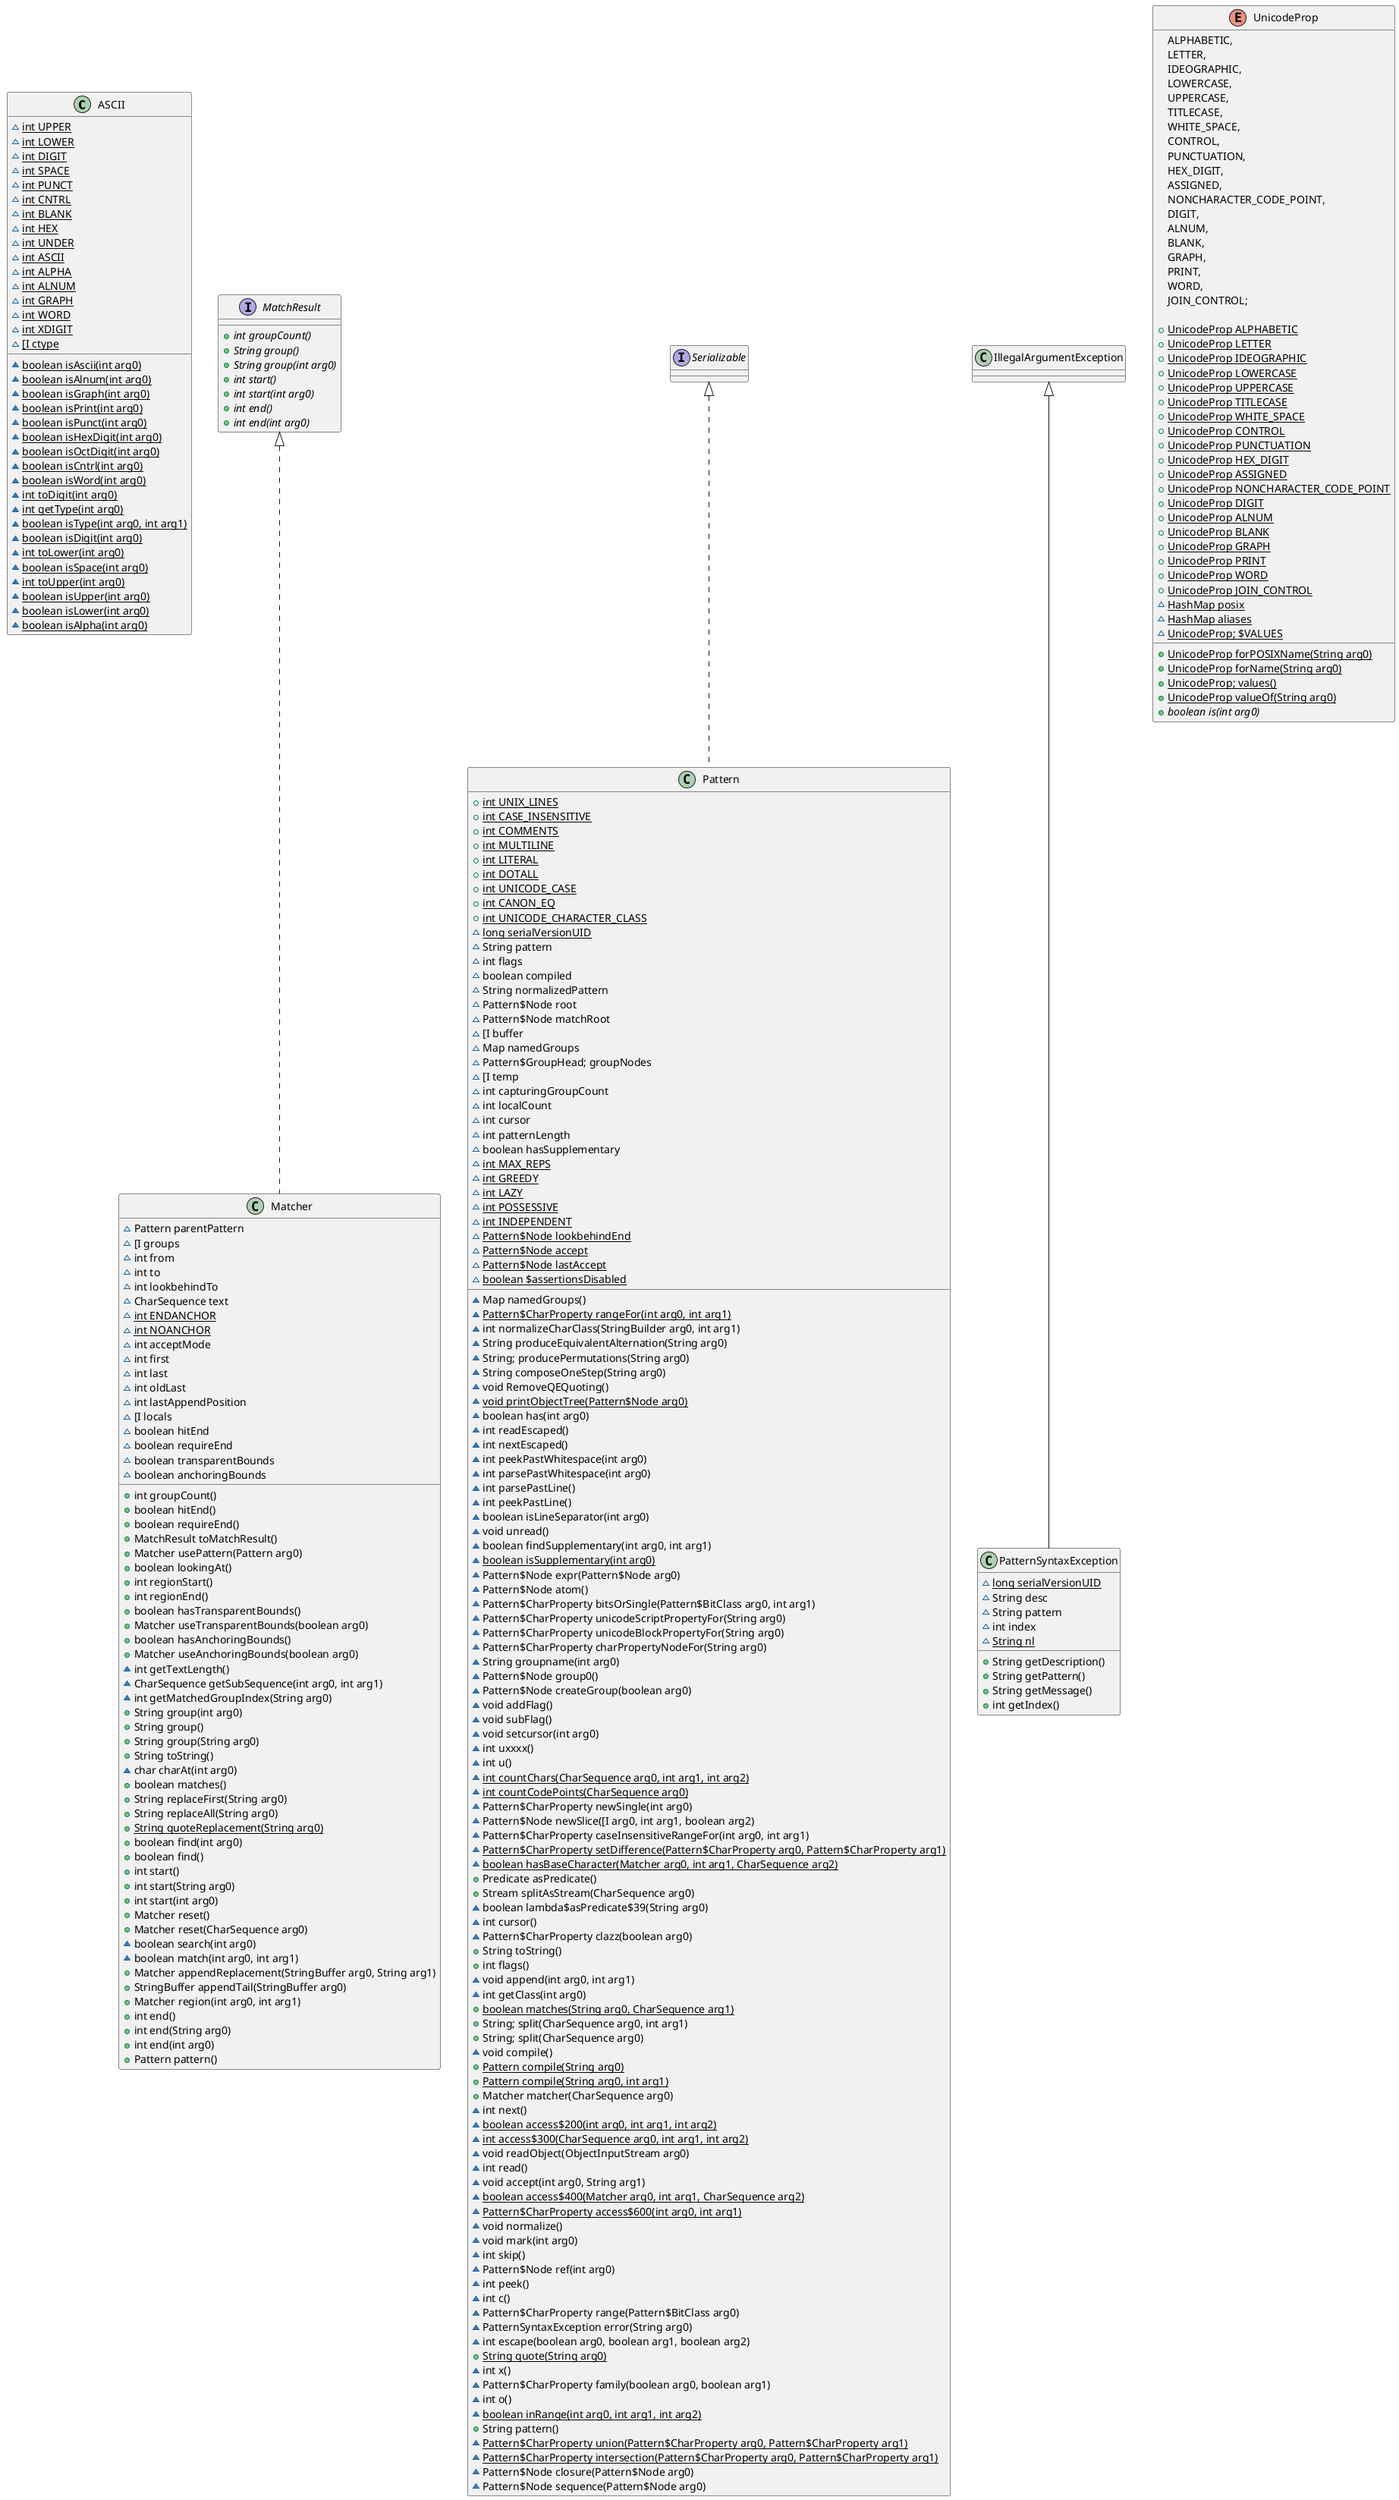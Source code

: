 @startuml
class ASCII { 
    ~ {static} int UPPER
    ~ {static} int LOWER
    ~ {static} int DIGIT
    ~ {static} int SPACE
    ~ {static} int PUNCT
    ~ {static} int CNTRL
    ~ {static} int BLANK
    ~ {static} int HEX
    ~ {static} int UNDER
    ~ {static} int ASCII
    ~ {static} int ALPHA
    ~ {static} int ALNUM
    ~ {static} int GRAPH
    ~ {static} int WORD
    ~ {static} int XDIGIT
    ~ {static} [I ctype

    ~ {static} boolean isAscii(int arg0) 
    ~ {static} boolean isAlnum(int arg0) 
    ~ {static} boolean isGraph(int arg0) 
    ~ {static} boolean isPrint(int arg0) 
    ~ {static} boolean isPunct(int arg0) 
    ~ {static} boolean isHexDigit(int arg0) 
    ~ {static} boolean isOctDigit(int arg0) 
    ~ {static} boolean isCntrl(int arg0) 
    ~ {static} boolean isWord(int arg0) 
    ~ {static} int toDigit(int arg0) 
    ~ {static} int getType(int arg0) 
    ~ {static} boolean isType(int arg0, int arg1) 
    ~ {static} boolean isDigit(int arg0) 
    ~ {static} int toLower(int arg0) 
    ~ {static} boolean isSpace(int arg0) 
    ~ {static} int toUpper(int arg0) 
    ~ {static} boolean isUpper(int arg0) 
    ~ {static} boolean isLower(int arg0) 
    ~ {static} boolean isAlpha(int arg0) 
} 

interface MatchResult { 
    + {abstract} int groupCount() 
    + {abstract} String group() 
    + {abstract} String group(int arg0) 
    + {abstract} int start() 
    + {abstract} int start(int arg0) 
    + {abstract} int end() 
    + {abstract} int end(int arg0) 
} 

class Matcher implements MatchResult { 
    ~ Pattern parentPattern
    ~ [I groups
    ~ int from
    ~ int to
    ~ int lookbehindTo
    ~ CharSequence text
    ~ {static} int ENDANCHOR
    ~ {static} int NOANCHOR
    ~ int acceptMode
    ~ int first
    ~ int last
    ~ int oldLast
    ~ int lastAppendPosition
    ~ [I locals
    ~ boolean hitEnd
    ~ boolean requireEnd
    ~ boolean transparentBounds
    ~ boolean anchoringBounds

    + int groupCount() 
    + boolean hitEnd() 
    + boolean requireEnd() 
    + MatchResult toMatchResult() 
    + Matcher usePattern(Pattern arg0) 
    + boolean lookingAt() 
    + int regionStart() 
    + int regionEnd() 
    + boolean hasTransparentBounds() 
    + Matcher useTransparentBounds(boolean arg0) 
    + boolean hasAnchoringBounds() 
    + Matcher useAnchoringBounds(boolean arg0) 
    ~ int getTextLength() 
    ~ CharSequence getSubSequence(int arg0, int arg1) 
    ~ int getMatchedGroupIndex(String arg0) 
    + String group(int arg0) 
    + String group() 
    + String group(String arg0) 
    + String toString() 
    ~ char charAt(int arg0) 
    + boolean matches() 
    + String replaceFirst(String arg0) 
    + String replaceAll(String arg0) 
    + {static} String quoteReplacement(String arg0) 
    + boolean find(int arg0) 
    + boolean find() 
    + int start() 
    + int start(String arg0) 
    + int start(int arg0) 
    + Matcher reset() 
    + Matcher reset(CharSequence arg0) 
    ~ boolean search(int arg0) 
    ~ boolean match(int arg0, int arg1) 
    + Matcher appendReplacement(StringBuffer arg0, String arg1) 
    + StringBuffer appendTail(StringBuffer arg0) 
    + Matcher region(int arg0, int arg1) 
    + int end() 
    + int end(String arg0) 
    + int end(int arg0) 
    + Pattern pattern() 
} 

class Pattern implements Serializable { 
    + {static} int UNIX_LINES
    + {static} int CASE_INSENSITIVE
    + {static} int COMMENTS
    + {static} int MULTILINE
    + {static} int LITERAL
    + {static} int DOTALL
    + {static} int UNICODE_CASE
    + {static} int CANON_EQ
    + {static} int UNICODE_CHARACTER_CLASS
    ~ {static} long serialVersionUID
    ~ String pattern
    ~ int flags
    ~ boolean compiled
    ~ String normalizedPattern
    ~ Pattern$Node root
    ~ Pattern$Node matchRoot
    ~ [I buffer
    ~ Map namedGroups
    ~ Pattern$GroupHead; groupNodes
    ~ [I temp
    ~ int capturingGroupCount
    ~ int localCount
    ~ int cursor
    ~ int patternLength
    ~ boolean hasSupplementary
    ~ {static} int MAX_REPS
    ~ {static} int GREEDY
    ~ {static} int LAZY
    ~ {static} int POSSESSIVE
    ~ {static} int INDEPENDENT
    ~ {static} Pattern$Node lookbehindEnd
    ~ {static} Pattern$Node accept
    ~ {static} Pattern$Node lastAccept
    ~ {static} boolean $assertionsDisabled

    ~ Map namedGroups() 
    ~ {static} Pattern$CharProperty rangeFor(int arg0, int arg1) 
    ~ int normalizeCharClass(StringBuilder arg0, int arg1) 
    ~ String produceEquivalentAlternation(String arg0) 
    ~ String; producePermutations(String arg0) 
    ~ String composeOneStep(String arg0) 
    ~ void RemoveQEQuoting() 
    ~ {static} void printObjectTree(Pattern$Node arg0) 
    ~ boolean has(int arg0) 
    ~ int readEscaped() 
    ~ int nextEscaped() 
    ~ int peekPastWhitespace(int arg0) 
    ~ int parsePastWhitespace(int arg0) 
    ~ int parsePastLine() 
    ~ int peekPastLine() 
    ~ boolean isLineSeparator(int arg0) 
    ~ void unread() 
    ~ boolean findSupplementary(int arg0, int arg1) 
    ~ {static} boolean isSupplementary(int arg0) 
    ~ Pattern$Node expr(Pattern$Node arg0) 
    ~ Pattern$Node atom() 
    ~ Pattern$CharProperty bitsOrSingle(Pattern$BitClass arg0, int arg1) 
    ~ Pattern$CharProperty unicodeScriptPropertyFor(String arg0) 
    ~ Pattern$CharProperty unicodeBlockPropertyFor(String arg0) 
    ~ Pattern$CharProperty charPropertyNodeFor(String arg0) 
    ~ String groupname(int arg0) 
    ~ Pattern$Node group0() 
    ~ Pattern$Node createGroup(boolean arg0) 
    ~ void addFlag() 
    ~ void subFlag() 
    ~ void setcursor(int arg0) 
    ~ int uxxxx() 
    ~ int u() 
    ~ {static} int countChars(CharSequence arg0, int arg1, int arg2) 
    ~ {static} int countCodePoints(CharSequence arg0) 
    ~ Pattern$CharProperty newSingle(int arg0) 
    ~ Pattern$Node newSlice([I arg0, int arg1, boolean arg2) 
    ~ Pattern$CharProperty caseInsensitiveRangeFor(int arg0, int arg1) 
    ~ {static} Pattern$CharProperty setDifference(Pattern$CharProperty arg0, Pattern$CharProperty arg1) 
    ~ {static} boolean hasBaseCharacter(Matcher arg0, int arg1, CharSequence arg2) 
    + Predicate asPredicate() 
    + Stream splitAsStream(CharSequence arg0) 
    ~ boolean lambda$asPredicate$39(String arg0) 
    ~ int cursor() 
    ~ Pattern$CharProperty clazz(boolean arg0) 
    + String toString() 
    + int flags() 
    ~ void append(int arg0, int arg1) 
    ~ int getClass(int arg0) 
    + {static} boolean matches(String arg0, CharSequence arg1) 
    + String; split(CharSequence arg0, int arg1) 
    + String; split(CharSequence arg0) 
    ~ void compile() 
    + {static} Pattern compile(String arg0) 
    + {static} Pattern compile(String arg0, int arg1) 
    + Matcher matcher(CharSequence arg0) 
    ~ int next() 
    ~ {static} boolean access$200(int arg0, int arg1, int arg2) 
    ~ {static} int access$300(CharSequence arg0, int arg1, int arg2) 
    ~ void readObject(ObjectInputStream arg0) 
    ~ int read() 
    ~ void accept(int arg0, String arg1) 
    ~ {static} boolean access$400(Matcher arg0, int arg1, CharSequence arg2) 
    ~ {static} Pattern$CharProperty access$600(int arg0, int arg1) 
    ~ void normalize() 
    ~ void mark(int arg0) 
    ~ int skip() 
    ~ Pattern$Node ref(int arg0) 
    ~ int peek() 
    ~ int c() 
    ~ Pattern$CharProperty range(Pattern$BitClass arg0) 
    ~ PatternSyntaxException error(String arg0) 
    ~ int escape(boolean arg0, boolean arg1, boolean arg2) 
    + {static} String quote(String arg0) 
    ~ int x() 
    ~ Pattern$CharProperty family(boolean arg0, boolean arg1) 
    ~ int o() 
    ~ {static} boolean inRange(int arg0, int arg1, int arg2) 
    + String pattern() 
    ~ {static} Pattern$CharProperty union(Pattern$CharProperty arg0, Pattern$CharProperty arg1) 
    ~ {static} Pattern$CharProperty intersection(Pattern$CharProperty arg0, Pattern$CharProperty arg1) 
    ~ Pattern$Node closure(Pattern$Node arg0) 
    ~ Pattern$Node sequence(Pattern$Node arg0) 
} 

class PatternSyntaxException extends IllegalArgumentException { 
    ~ {static} long serialVersionUID
    ~ String desc
    ~ String pattern
    ~ int index
    ~ {static} String nl

    + String getDescription() 
    + String getPattern() 
    + String getMessage() 
    + int getIndex() 
} 

enum UnicodeProp { 
    ALPHABETIC,
    LETTER,
    IDEOGRAPHIC,
    LOWERCASE,
    UPPERCASE,
    TITLECASE,
    WHITE_SPACE,
    CONTROL,
    PUNCTUATION,
    HEX_DIGIT,
    ASSIGNED,
    NONCHARACTER_CODE_POINT,
    DIGIT,
    ALNUM,
    BLANK,
    GRAPH,
    PRINT,
    WORD,
    JOIN_CONTROL;

    + {static} UnicodeProp ALPHABETIC
    + {static} UnicodeProp LETTER
    + {static} UnicodeProp IDEOGRAPHIC
    + {static} UnicodeProp LOWERCASE
    + {static} UnicodeProp UPPERCASE
    + {static} UnicodeProp TITLECASE
    + {static} UnicodeProp WHITE_SPACE
    + {static} UnicodeProp CONTROL
    + {static} UnicodeProp PUNCTUATION
    + {static} UnicodeProp HEX_DIGIT
    + {static} UnicodeProp ASSIGNED
    + {static} UnicodeProp NONCHARACTER_CODE_POINT
    + {static} UnicodeProp DIGIT
    + {static} UnicodeProp ALNUM
    + {static} UnicodeProp BLANK
    + {static} UnicodeProp GRAPH
    + {static} UnicodeProp PRINT
    + {static} UnicodeProp WORD
    + {static} UnicodeProp JOIN_CONTROL
    ~ {static} HashMap posix
    ~ {static} HashMap aliases
    ~ {static} UnicodeProp; $VALUES

    + {static} UnicodeProp forPOSIXName(String arg0) 
    + {static} UnicodeProp forName(String arg0) 
    + {static} UnicodeProp; values() 
    + {static} UnicodeProp valueOf(String arg0) 
    + {abstract} boolean is(int arg0) 
} 

@enduml